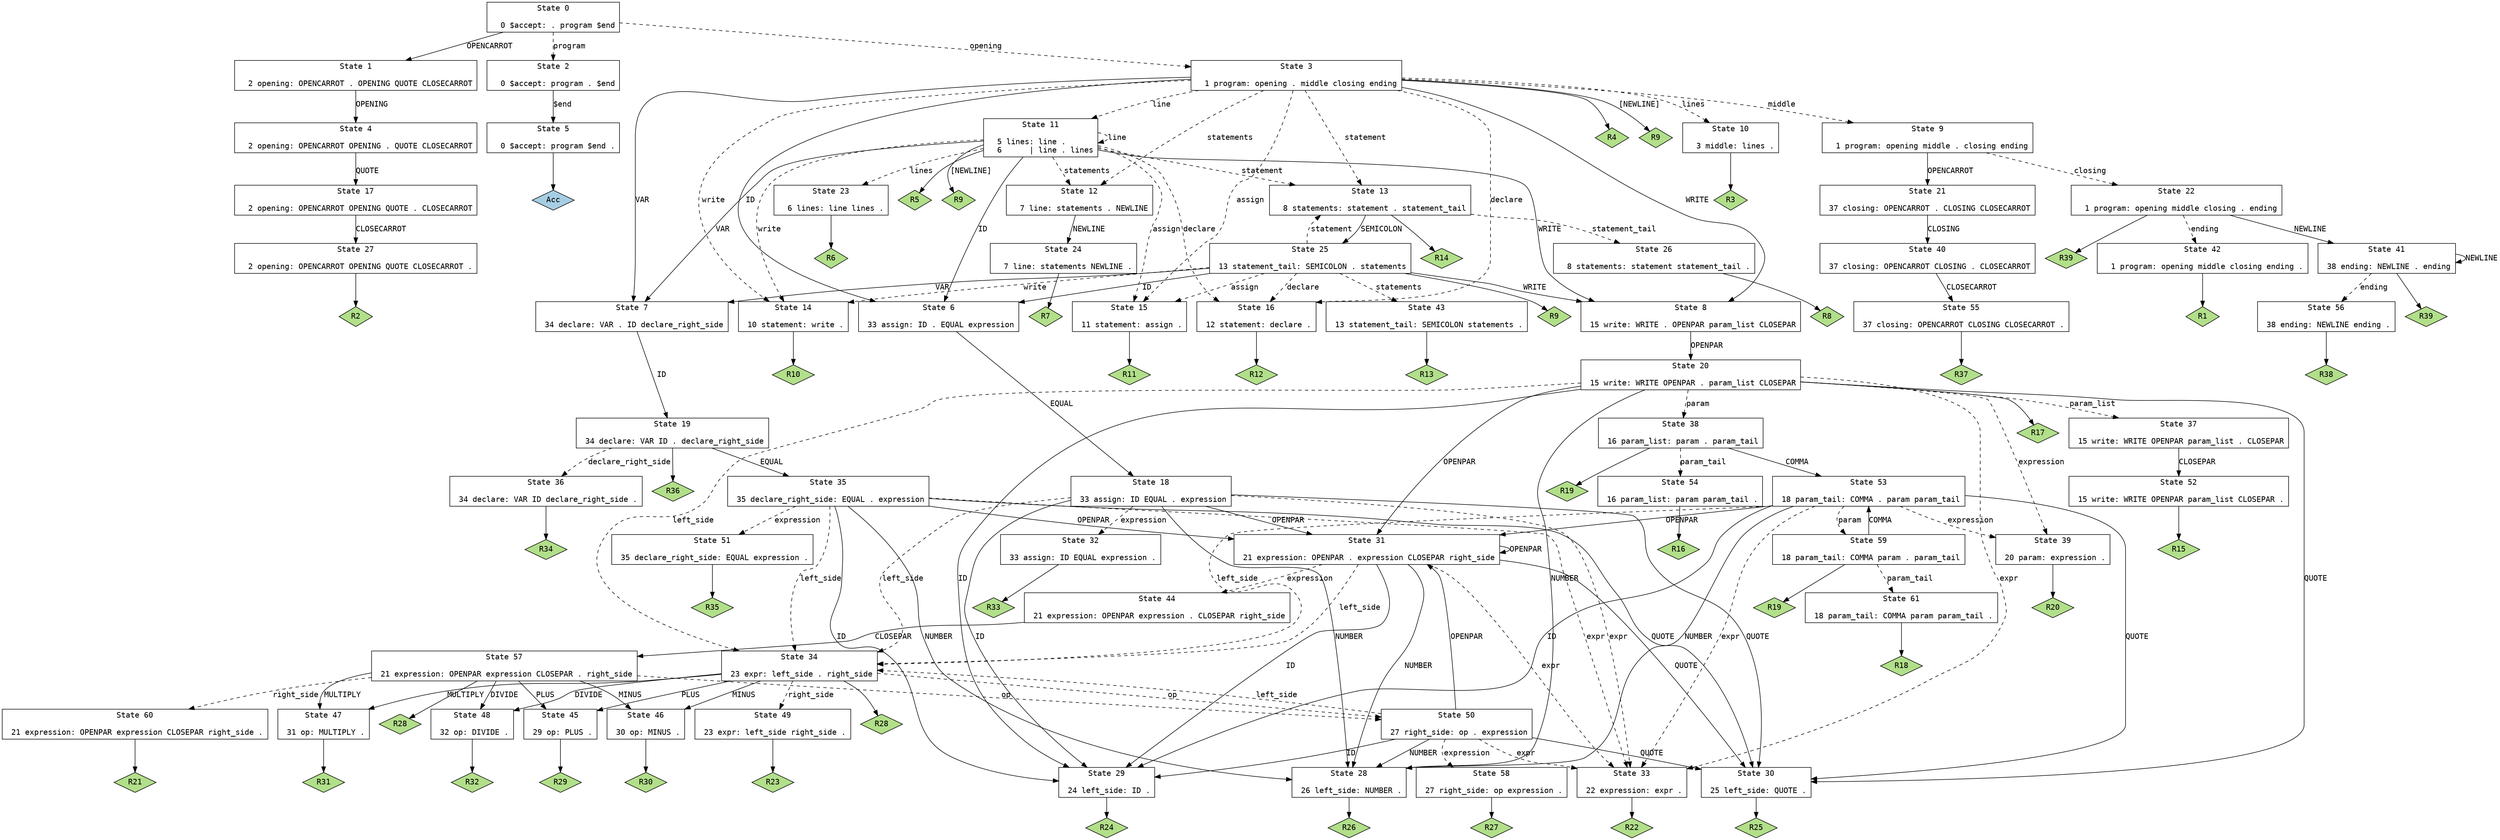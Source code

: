 // Generated by GNU Bison 2.7.12-4996.
// Report bugs to <bug-bison@gnu.org>.
// Home page: <http://www.gnu.org/software/bison/>.

digraph "parser.y"
{
  node [fontname = courier, shape = box, colorscheme = paired6]
  edge [fontname = courier]

  0 [label="State 0\n\l  0 $accept: . program $end\l"]
  0 -> 1 [style=solid label="OPENCARROT"]
  0 -> 2 [style=dashed label="program"]
  0 -> 3 [style=dashed label="opening"]
  1 [label="State 1\n\l  2 opening: OPENCARROT . OPENING QUOTE CLOSECARROT\l"]
  1 -> 4 [style=solid label="OPENING"]
  2 [label="State 2\n\l  0 $accept: program . $end\l"]
  2 -> 5 [style=solid label="$end"]
  3 [label="State 3\n\l  1 program: opening . middle closing ending\l"]
  3 -> 6 [style=solid label="ID"]
  3 -> 7 [style=solid label="VAR"]
  3 -> 8 [style=solid label="WRITE"]
  3 -> 9 [style=dashed label="middle"]
  3 -> 10 [style=dashed label="lines"]
  3 -> 11 [style=dashed label="line"]
  3 -> 12 [style=dashed label="statements"]
  3 -> 13 [style=dashed label="statement"]
  3 -> 14 [style=dashed label="write"]
  3 -> 15 [style=dashed label="assign"]
  3 -> 16 [style=dashed label="declare"]
  3 -> "3R4" [style=solid]
 "3R4" [label="R4", fillcolor=3, shape=diamond, style=filled]
  3 -> "3R9" [label="[NEWLINE]", style=solid]
 "3R9" [label="R9", fillcolor=3, shape=diamond, style=filled]
  4 [label="State 4\n\l  2 opening: OPENCARROT OPENING . QUOTE CLOSECARROT\l"]
  4 -> 17 [style=solid label="QUOTE"]
  5 [label="State 5\n\l  0 $accept: program $end .\l"]
  5 -> "5R0" [style=solid]
 "5R0" [label="Acc", fillcolor=1, shape=diamond, style=filled]
  6 [label="State 6\n\l 33 assign: ID . EQUAL expression\l"]
  6 -> 18 [style=solid label="EQUAL"]
  7 [label="State 7\n\l 34 declare: VAR . ID declare_right_side\l"]
  7 -> 19 [style=solid label="ID"]
  8 [label="State 8\n\l 15 write: WRITE . OPENPAR param_list CLOSEPAR\l"]
  8 -> 20 [style=solid label="OPENPAR"]
  9 [label="State 9\n\l  1 program: opening middle . closing ending\l"]
  9 -> 21 [style=solid label="OPENCARROT"]
  9 -> 22 [style=dashed label="closing"]
  10 [label="State 10\n\l  3 middle: lines .\l"]
  10 -> "10R3" [style=solid]
 "10R3" [label="R3", fillcolor=3, shape=diamond, style=filled]
  11 [label="State 11\n\l  5 lines: line .\l  6      | line . lines\l"]
  11 -> 6 [style=solid label="ID"]
  11 -> 7 [style=solid label="VAR"]
  11 -> 8 [style=solid label="WRITE"]
  11 -> 23 [style=dashed label="lines"]
  11 -> 11 [style=dashed label="line"]
  11 -> 12 [style=dashed label="statements"]
  11 -> 13 [style=dashed label="statement"]
  11 -> 14 [style=dashed label="write"]
  11 -> 15 [style=dashed label="assign"]
  11 -> 16 [style=dashed label="declare"]
  11 -> "11R5" [style=solid]
 "11R5" [label="R5", fillcolor=3, shape=diamond, style=filled]
  11 -> "11R9" [label="[NEWLINE]", style=solid]
 "11R9" [label="R9", fillcolor=3, shape=diamond, style=filled]
  12 [label="State 12\n\l  7 line: statements . NEWLINE\l"]
  12 -> 24 [style=solid label="NEWLINE"]
  13 [label="State 13\n\l  8 statements: statement . statement_tail\l"]
  13 -> 25 [style=solid label="SEMICOLON"]
  13 -> 26 [style=dashed label="statement_tail"]
  13 -> "13R14" [style=solid]
 "13R14" [label="R14", fillcolor=3, shape=diamond, style=filled]
  14 [label="State 14\n\l 10 statement: write .\l"]
  14 -> "14R10" [style=solid]
 "14R10" [label="R10", fillcolor=3, shape=diamond, style=filled]
  15 [label="State 15\n\l 11 statement: assign .\l"]
  15 -> "15R11" [style=solid]
 "15R11" [label="R11", fillcolor=3, shape=diamond, style=filled]
  16 [label="State 16\n\l 12 statement: declare .\l"]
  16 -> "16R12" [style=solid]
 "16R12" [label="R12", fillcolor=3, shape=diamond, style=filled]
  17 [label="State 17\n\l  2 opening: OPENCARROT OPENING QUOTE . CLOSECARROT\l"]
  17 -> 27 [style=solid label="CLOSECARROT"]
  18 [label="State 18\n\l 33 assign: ID EQUAL . expression\l"]
  18 -> 28 [style=solid label="NUMBER"]
  18 -> 29 [style=solid label="ID"]
  18 -> 30 [style=solid label="QUOTE"]
  18 -> 31 [style=solid label="OPENPAR"]
  18 -> 32 [style=dashed label="expression"]
  18 -> 33 [style=dashed label="expr"]
  18 -> 34 [style=dashed label="left_side"]
  19 [label="State 19\n\l 34 declare: VAR ID . declare_right_side\l"]
  19 -> 35 [style=solid label="EQUAL"]
  19 -> 36 [style=dashed label="declare_right_side"]
  19 -> "19R36" [style=solid]
 "19R36" [label="R36", fillcolor=3, shape=diamond, style=filled]
  20 [label="State 20\n\l 15 write: WRITE OPENPAR . param_list CLOSEPAR\l"]
  20 -> 28 [style=solid label="NUMBER"]
  20 -> 29 [style=solid label="ID"]
  20 -> 30 [style=solid label="QUOTE"]
  20 -> 31 [style=solid label="OPENPAR"]
  20 -> 37 [style=dashed label="param_list"]
  20 -> 38 [style=dashed label="param"]
  20 -> 39 [style=dashed label="expression"]
  20 -> 33 [style=dashed label="expr"]
  20 -> 34 [style=dashed label="left_side"]
  20 -> "20R17" [style=solid]
 "20R17" [label="R17", fillcolor=3, shape=diamond, style=filled]
  21 [label="State 21\n\l 37 closing: OPENCARROT . CLOSING CLOSECARROT\l"]
  21 -> 40 [style=solid label="CLOSING"]
  22 [label="State 22\n\l  1 program: opening middle closing . ending\l"]
  22 -> 41 [style=solid label="NEWLINE"]
  22 -> 42 [style=dashed label="ending"]
  22 -> "22R39" [style=solid]
 "22R39" [label="R39", fillcolor=3, shape=diamond, style=filled]
  23 [label="State 23\n\l  6 lines: line lines .\l"]
  23 -> "23R6" [style=solid]
 "23R6" [label="R6", fillcolor=3, shape=diamond, style=filled]
  24 [label="State 24\n\l  7 line: statements NEWLINE .\l"]
  24 -> "24R7" [style=solid]
 "24R7" [label="R7", fillcolor=3, shape=diamond, style=filled]
  25 [label="State 25\n\l 13 statement_tail: SEMICOLON . statements\l"]
  25 -> 6 [style=solid label="ID"]
  25 -> 7 [style=solid label="VAR"]
  25 -> 8 [style=solid label="WRITE"]
  25 -> 43 [style=dashed label="statements"]
  25 -> 13 [style=dashed label="statement"]
  25 -> 14 [style=dashed label="write"]
  25 -> 15 [style=dashed label="assign"]
  25 -> 16 [style=dashed label="declare"]
  25 -> "25R9" [style=solid]
 "25R9" [label="R9", fillcolor=3, shape=diamond, style=filled]
  26 [label="State 26\n\l  8 statements: statement statement_tail .\l"]
  26 -> "26R8" [style=solid]
 "26R8" [label="R8", fillcolor=3, shape=diamond, style=filled]
  27 [label="State 27\n\l  2 opening: OPENCARROT OPENING QUOTE CLOSECARROT .\l"]
  27 -> "27R2" [style=solid]
 "27R2" [label="R2", fillcolor=3, shape=diamond, style=filled]
  28 [label="State 28\n\l 26 left_side: NUMBER .\l"]
  28 -> "28R26" [style=solid]
 "28R26" [label="R26", fillcolor=3, shape=diamond, style=filled]
  29 [label="State 29\n\l 24 left_side: ID .\l"]
  29 -> "29R24" [style=solid]
 "29R24" [label="R24", fillcolor=3, shape=diamond, style=filled]
  30 [label="State 30\n\l 25 left_side: QUOTE .\l"]
  30 -> "30R25" [style=solid]
 "30R25" [label="R25", fillcolor=3, shape=diamond, style=filled]
  31 [label="State 31\n\l 21 expression: OPENPAR . expression CLOSEPAR right_side\l"]
  31 -> 28 [style=solid label="NUMBER"]
  31 -> 29 [style=solid label="ID"]
  31 -> 30 [style=solid label="QUOTE"]
  31 -> 31 [style=solid label="OPENPAR"]
  31 -> 44 [style=dashed label="expression"]
  31 -> 33 [style=dashed label="expr"]
  31 -> 34 [style=dashed label="left_side"]
  32 [label="State 32\n\l 33 assign: ID EQUAL expression .\l"]
  32 -> "32R33" [style=solid]
 "32R33" [label="R33", fillcolor=3, shape=diamond, style=filled]
  33 [label="State 33\n\l 22 expression: expr .\l"]
  33 -> "33R22" [style=solid]
 "33R22" [label="R22", fillcolor=3, shape=diamond, style=filled]
  34 [label="State 34\n\l 23 expr: left_side . right_side\l"]
  34 -> 45 [style=solid label="PLUS"]
  34 -> 46 [style=solid label="MINUS"]
  34 -> 47 [style=solid label="MULTIPLY"]
  34 -> 48 [style=solid label="DIVIDE"]
  34 -> 49 [style=dashed label="right_side"]
  34 -> 50 [style=dashed label="op"]
  34 -> "34R28" [style=solid]
 "34R28" [label="R28", fillcolor=3, shape=diamond, style=filled]
  35 [label="State 35\n\l 35 declare_right_side: EQUAL . expression\l"]
  35 -> 28 [style=solid label="NUMBER"]
  35 -> 29 [style=solid label="ID"]
  35 -> 30 [style=solid label="QUOTE"]
  35 -> 31 [style=solid label="OPENPAR"]
  35 -> 51 [style=dashed label="expression"]
  35 -> 33 [style=dashed label="expr"]
  35 -> 34 [style=dashed label="left_side"]
  36 [label="State 36\n\l 34 declare: VAR ID declare_right_side .\l"]
  36 -> "36R34" [style=solid]
 "36R34" [label="R34", fillcolor=3, shape=diamond, style=filled]
  37 [label="State 37\n\l 15 write: WRITE OPENPAR param_list . CLOSEPAR\l"]
  37 -> 52 [style=solid label="CLOSEPAR"]
  38 [label="State 38\n\l 16 param_list: param . param_tail\l"]
  38 -> 53 [style=solid label="COMMA"]
  38 -> 54 [style=dashed label="param_tail"]
  38 -> "38R19" [style=solid]
 "38R19" [label="R19", fillcolor=3, shape=diamond, style=filled]
  39 [label="State 39\n\l 20 param: expression .\l"]
  39 -> "39R20" [style=solid]
 "39R20" [label="R20", fillcolor=3, shape=diamond, style=filled]
  40 [label="State 40\n\l 37 closing: OPENCARROT CLOSING . CLOSECARROT\l"]
  40 -> 55 [style=solid label="CLOSECARROT"]
  41 [label="State 41\n\l 38 ending: NEWLINE . ending\l"]
  41 -> 41 [style=solid label="NEWLINE"]
  41 -> 56 [style=dashed label="ending"]
  41 -> "41R39" [style=solid]
 "41R39" [label="R39", fillcolor=3, shape=diamond, style=filled]
  42 [label="State 42\n\l  1 program: opening middle closing ending .\l"]
  42 -> "42R1" [style=solid]
 "42R1" [label="R1", fillcolor=3, shape=diamond, style=filled]
  43 [label="State 43\n\l 13 statement_tail: SEMICOLON statements .\l"]
  43 -> "43R13" [style=solid]
 "43R13" [label="R13", fillcolor=3, shape=diamond, style=filled]
  44 [label="State 44\n\l 21 expression: OPENPAR expression . CLOSEPAR right_side\l"]
  44 -> 57 [style=solid label="CLOSEPAR"]
  45 [label="State 45\n\l 29 op: PLUS .\l"]
  45 -> "45R29" [style=solid]
 "45R29" [label="R29", fillcolor=3, shape=diamond, style=filled]
  46 [label="State 46\n\l 30 op: MINUS .\l"]
  46 -> "46R30" [style=solid]
 "46R30" [label="R30", fillcolor=3, shape=diamond, style=filled]
  47 [label="State 47\n\l 31 op: MULTIPLY .\l"]
  47 -> "47R31" [style=solid]
 "47R31" [label="R31", fillcolor=3, shape=diamond, style=filled]
  48 [label="State 48\n\l 32 op: DIVIDE .\l"]
  48 -> "48R32" [style=solid]
 "48R32" [label="R32", fillcolor=3, shape=diamond, style=filled]
  49 [label="State 49\n\l 23 expr: left_side right_side .\l"]
  49 -> "49R23" [style=solid]
 "49R23" [label="R23", fillcolor=3, shape=diamond, style=filled]
  50 [label="State 50\n\l 27 right_side: op . expression\l"]
  50 -> 28 [style=solid label="NUMBER"]
  50 -> 29 [style=solid label="ID"]
  50 -> 30 [style=solid label="QUOTE"]
  50 -> 31 [style=solid label="OPENPAR"]
  50 -> 58 [style=dashed label="expression"]
  50 -> 33 [style=dashed label="expr"]
  50 -> 34 [style=dashed label="left_side"]
  51 [label="State 51\n\l 35 declare_right_side: EQUAL expression .\l"]
  51 -> "51R35" [style=solid]
 "51R35" [label="R35", fillcolor=3, shape=diamond, style=filled]
  52 [label="State 52\n\l 15 write: WRITE OPENPAR param_list CLOSEPAR .\l"]
  52 -> "52R15" [style=solid]
 "52R15" [label="R15", fillcolor=3, shape=diamond, style=filled]
  53 [label="State 53\n\l 18 param_tail: COMMA . param param_tail\l"]
  53 -> 28 [style=solid label="NUMBER"]
  53 -> 29 [style=solid label="ID"]
  53 -> 30 [style=solid label="QUOTE"]
  53 -> 31 [style=solid label="OPENPAR"]
  53 -> 59 [style=dashed label="param"]
  53 -> 39 [style=dashed label="expression"]
  53 -> 33 [style=dashed label="expr"]
  53 -> 34 [style=dashed label="left_side"]
  54 [label="State 54\n\l 16 param_list: param param_tail .\l"]
  54 -> "54R16" [style=solid]
 "54R16" [label="R16", fillcolor=3, shape=diamond, style=filled]
  55 [label="State 55\n\l 37 closing: OPENCARROT CLOSING CLOSECARROT .\l"]
  55 -> "55R37" [style=solid]
 "55R37" [label="R37", fillcolor=3, shape=diamond, style=filled]
  56 [label="State 56\n\l 38 ending: NEWLINE ending .\l"]
  56 -> "56R38" [style=solid]
 "56R38" [label="R38", fillcolor=3, shape=diamond, style=filled]
  57 [label="State 57\n\l 21 expression: OPENPAR expression CLOSEPAR . right_side\l"]
  57 -> 45 [style=solid label="PLUS"]
  57 -> 46 [style=solid label="MINUS"]
  57 -> 47 [style=solid label="MULTIPLY"]
  57 -> 48 [style=solid label="DIVIDE"]
  57 -> 60 [style=dashed label="right_side"]
  57 -> 50 [style=dashed label="op"]
  57 -> "57R28" [style=solid]
 "57R28" [label="R28", fillcolor=3, shape=diamond, style=filled]
  58 [label="State 58\n\l 27 right_side: op expression .\l"]
  58 -> "58R27" [style=solid]
 "58R27" [label="R27", fillcolor=3, shape=diamond, style=filled]
  59 [label="State 59\n\l 18 param_tail: COMMA param . param_tail\l"]
  59 -> 53 [style=solid label="COMMA"]
  59 -> 61 [style=dashed label="param_tail"]
  59 -> "59R19" [style=solid]
 "59R19" [label="R19", fillcolor=3, shape=diamond, style=filled]
  60 [label="State 60\n\l 21 expression: OPENPAR expression CLOSEPAR right_side .\l"]
  60 -> "60R21" [style=solid]
 "60R21" [label="R21", fillcolor=3, shape=diamond, style=filled]
  61 [label="State 61\n\l 18 param_tail: COMMA param param_tail .\l"]
  61 -> "61R18" [style=solid]
 "61R18" [label="R18", fillcolor=3, shape=diamond, style=filled]
}
